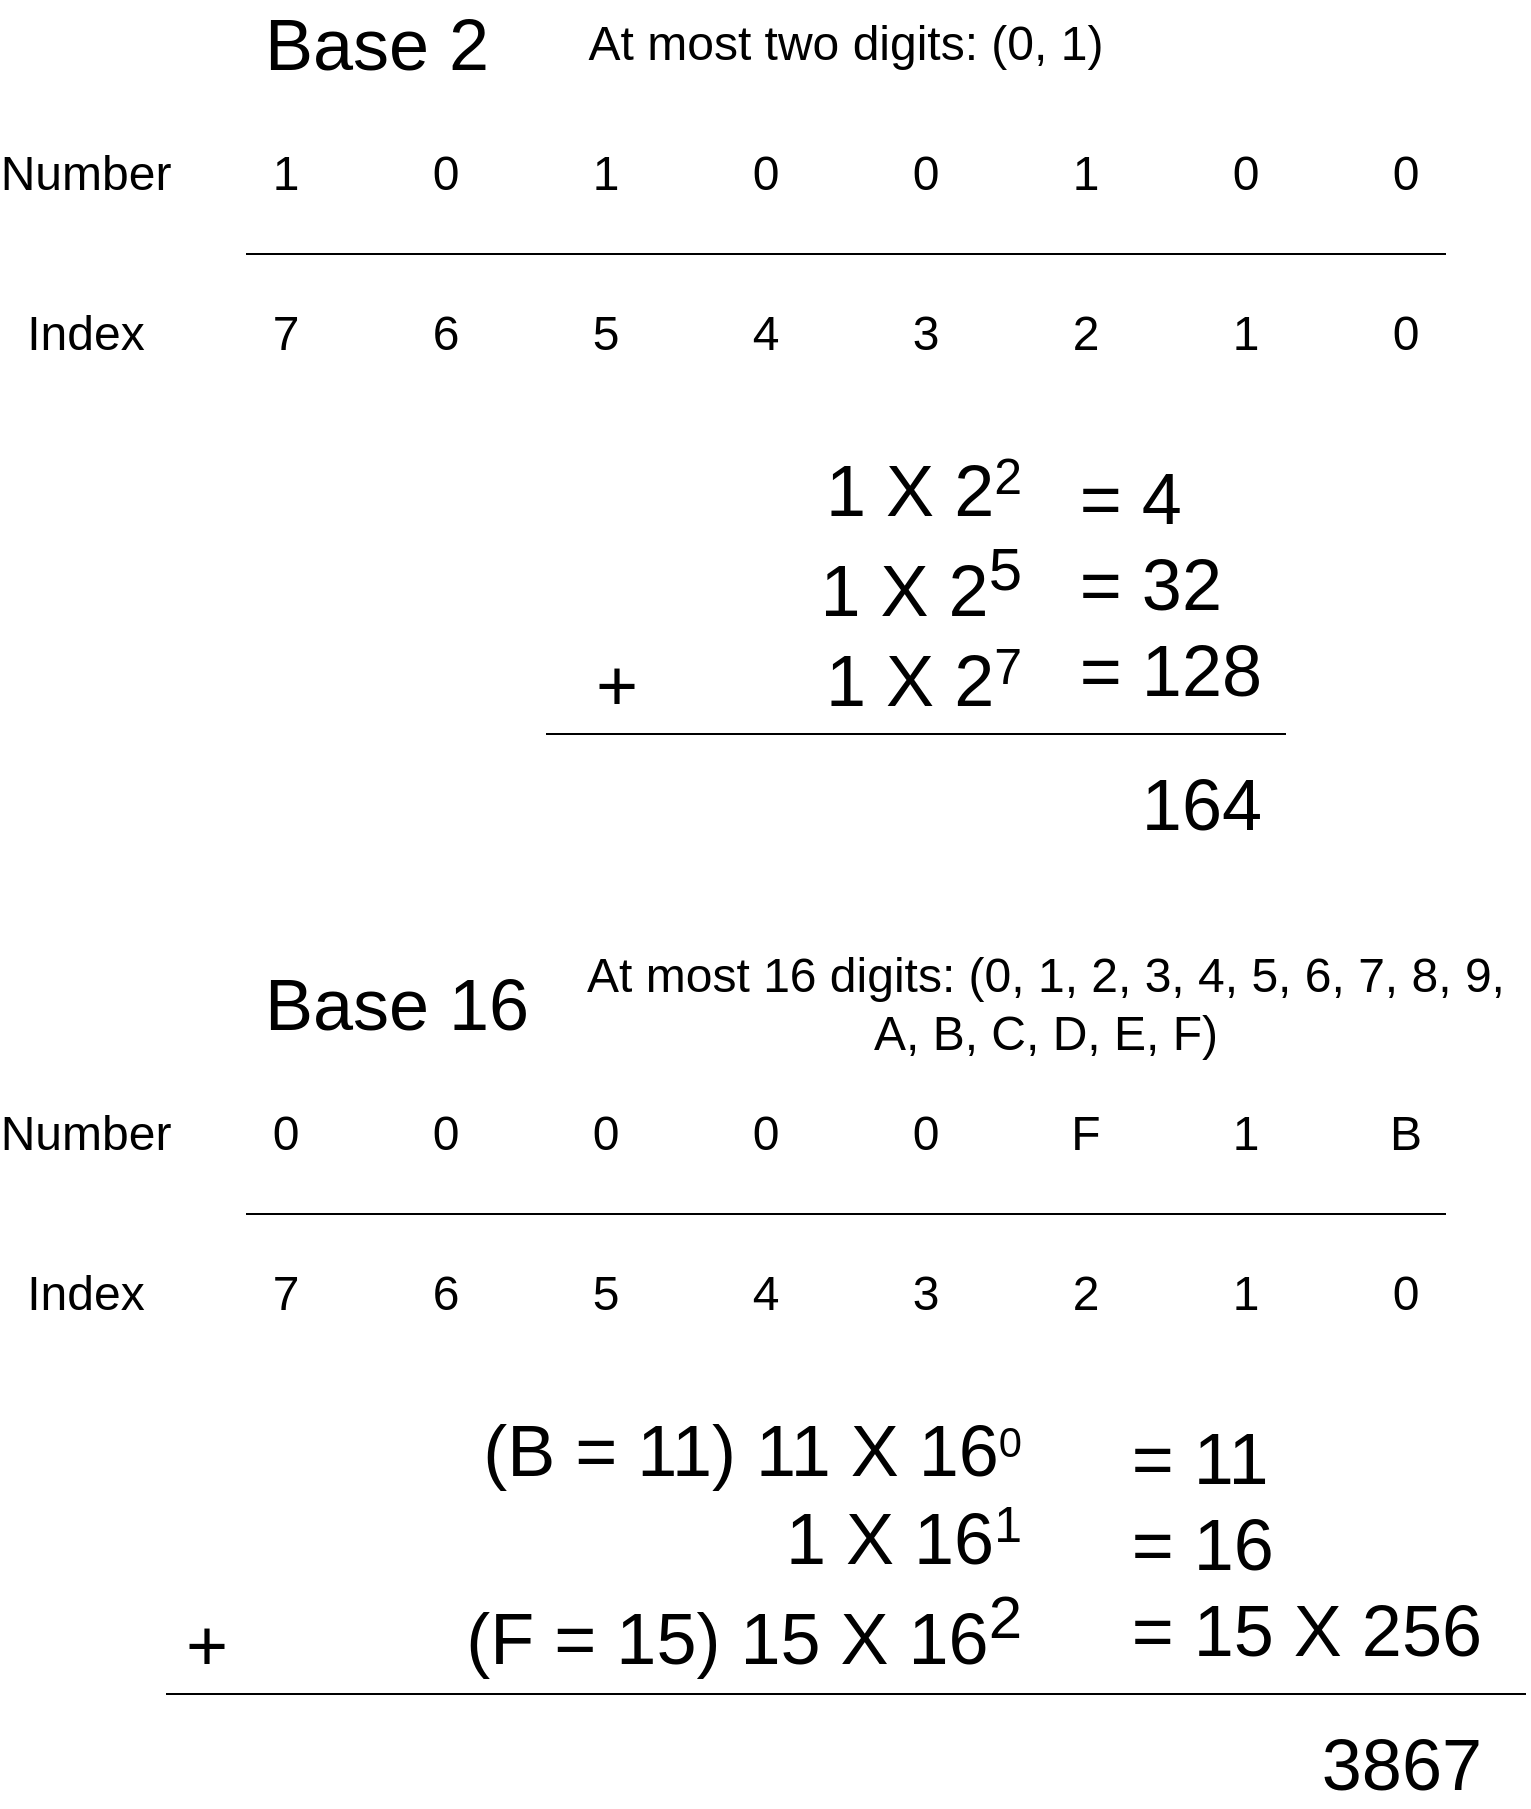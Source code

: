 <mxfile version="13.4.1" type="github"><diagram id="2gd0ICPD16O44u8mzjNY" name="Page-1"><mxGraphModel dx="872" dy="591" grid="1" gridSize="10" guides="1" tooltips="1" connect="1" arrows="1" fold="1" page="1" pageScale="1" pageWidth="850" pageHeight="1100" math="0" shadow="0"><root><mxCell id="0"/><mxCell id="1" parent="0"/><mxCell id="Bcip3BGzy7ZVjfAIhA3E-1" value="" style="endArrow=none;html=1;" edge="1" parent="1"><mxGeometry width="50" height="50" relative="1" as="geometry"><mxPoint x="160" y="200" as="sourcePoint"/><mxPoint x="760" y="200" as="targetPoint"/></mxGeometry></mxCell><mxCell id="Bcip3BGzy7ZVjfAIhA3E-3" value="&lt;font style=&quot;font-size: 24px&quot;&gt;1&lt;/font&gt;" style="text;html=1;strokeColor=none;fillColor=none;align=center;verticalAlign=middle;whiteSpace=wrap;rounded=0;" vertex="1" parent="1"><mxGeometry x="160" y="150" width="40" height="20" as="geometry"/></mxCell><mxCell id="Bcip3BGzy7ZVjfAIhA3E-4" value="&lt;font style=&quot;font-size: 24px&quot;&gt;0&lt;/font&gt;" style="text;html=1;strokeColor=none;fillColor=none;align=center;verticalAlign=middle;whiteSpace=wrap;rounded=0;" vertex="1" parent="1"><mxGeometry x="240" y="150" width="40" height="20" as="geometry"/></mxCell><mxCell id="Bcip3BGzy7ZVjfAIhA3E-5" value="&lt;font style=&quot;font-size: 24px&quot;&gt;1&lt;/font&gt;" style="text;html=1;strokeColor=none;fillColor=none;align=center;verticalAlign=middle;whiteSpace=wrap;rounded=0;" vertex="1" parent="1"><mxGeometry x="320" y="150" width="40" height="20" as="geometry"/></mxCell><mxCell id="Bcip3BGzy7ZVjfAIhA3E-6" value="&lt;font style=&quot;font-size: 24px&quot;&gt;0&lt;/font&gt;" style="text;html=1;strokeColor=none;fillColor=none;align=center;verticalAlign=middle;whiteSpace=wrap;rounded=0;" vertex="1" parent="1"><mxGeometry x="400" y="150" width="40" height="20" as="geometry"/></mxCell><mxCell id="Bcip3BGzy7ZVjfAIhA3E-9" value="&lt;font style=&quot;font-size: 24px&quot;&gt;0&lt;/font&gt;" style="text;html=1;strokeColor=none;fillColor=none;align=center;verticalAlign=middle;whiteSpace=wrap;rounded=0;" vertex="1" parent="1"><mxGeometry x="480" y="150" width="40" height="20" as="geometry"/></mxCell><mxCell id="Bcip3BGzy7ZVjfAIhA3E-10" value="&lt;font style=&quot;font-size: 24px&quot;&gt;1&lt;/font&gt;" style="text;html=1;strokeColor=none;fillColor=none;align=center;verticalAlign=middle;whiteSpace=wrap;rounded=0;" vertex="1" parent="1"><mxGeometry x="560" y="150" width="40" height="20" as="geometry"/></mxCell><mxCell id="Bcip3BGzy7ZVjfAIhA3E-11" value="&lt;font style=&quot;font-size: 24px&quot;&gt;0&lt;/font&gt;" style="text;html=1;strokeColor=none;fillColor=none;align=center;verticalAlign=middle;whiteSpace=wrap;rounded=0;" vertex="1" parent="1"><mxGeometry x="640" y="150" width="40" height="20" as="geometry"/></mxCell><mxCell id="Bcip3BGzy7ZVjfAIhA3E-12" value="&lt;font style=&quot;font-size: 24px&quot;&gt;0&lt;/font&gt;" style="text;html=1;strokeColor=none;fillColor=none;align=center;verticalAlign=middle;whiteSpace=wrap;rounded=0;" vertex="1" parent="1"><mxGeometry x="720" y="150" width="40" height="20" as="geometry"/></mxCell><mxCell id="Bcip3BGzy7ZVjfAIhA3E-13" value="&lt;font style=&quot;font-size: 36px&quot;&gt;Base 2&lt;/font&gt;" style="text;html=1;align=center;verticalAlign=middle;resizable=0;points=[];autosize=1;" vertex="1" parent="1"><mxGeometry x="160" y="80" width="130" height="30" as="geometry"/></mxCell><mxCell id="Bcip3BGzy7ZVjfAIhA3E-22" value="&lt;font style=&quot;font-size: 24px&quot;&gt;7&lt;/font&gt;" style="text;html=1;strokeColor=none;fillColor=none;align=center;verticalAlign=middle;whiteSpace=wrap;rounded=0;" vertex="1" parent="1"><mxGeometry x="160" y="230" width="40" height="20" as="geometry"/></mxCell><mxCell id="Bcip3BGzy7ZVjfAIhA3E-23" value="&lt;font style=&quot;font-size: 24px&quot;&gt;6&lt;/font&gt;" style="text;html=1;strokeColor=none;fillColor=none;align=center;verticalAlign=middle;whiteSpace=wrap;rounded=0;" vertex="1" parent="1"><mxGeometry x="240" y="230" width="40" height="20" as="geometry"/></mxCell><mxCell id="Bcip3BGzy7ZVjfAIhA3E-24" value="&lt;font style=&quot;font-size: 24px&quot;&gt;5&lt;/font&gt;" style="text;html=1;strokeColor=none;fillColor=none;align=center;verticalAlign=middle;whiteSpace=wrap;rounded=0;" vertex="1" parent="1"><mxGeometry x="320" y="230" width="40" height="20" as="geometry"/></mxCell><mxCell id="Bcip3BGzy7ZVjfAIhA3E-25" value="&lt;font style=&quot;font-size: 24px&quot;&gt;4&lt;/font&gt;" style="text;html=1;strokeColor=none;fillColor=none;align=center;verticalAlign=middle;whiteSpace=wrap;rounded=0;" vertex="1" parent="1"><mxGeometry x="400" y="230" width="40" height="20" as="geometry"/></mxCell><mxCell id="Bcip3BGzy7ZVjfAIhA3E-26" value="&lt;font style=&quot;font-size: 24px&quot;&gt;3&lt;/font&gt;" style="text;html=1;strokeColor=none;fillColor=none;align=center;verticalAlign=middle;whiteSpace=wrap;rounded=0;" vertex="1" parent="1"><mxGeometry x="480" y="230" width="40" height="20" as="geometry"/></mxCell><mxCell id="Bcip3BGzy7ZVjfAIhA3E-27" value="&lt;font style=&quot;font-size: 24px&quot;&gt;2&lt;/font&gt;" style="text;html=1;strokeColor=none;fillColor=none;align=center;verticalAlign=middle;whiteSpace=wrap;rounded=0;" vertex="1" parent="1"><mxGeometry x="560" y="230" width="40" height="20" as="geometry"/></mxCell><mxCell id="Bcip3BGzy7ZVjfAIhA3E-28" value="&lt;font style=&quot;font-size: 24px&quot;&gt;1&lt;/font&gt;" style="text;html=1;strokeColor=none;fillColor=none;align=center;verticalAlign=middle;whiteSpace=wrap;rounded=0;" vertex="1" parent="1"><mxGeometry x="640" y="230" width="40" height="20" as="geometry"/></mxCell><mxCell id="Bcip3BGzy7ZVjfAIhA3E-29" value="&lt;font style=&quot;font-size: 24px&quot;&gt;0&lt;/font&gt;" style="text;html=1;strokeColor=none;fillColor=none;align=center;verticalAlign=middle;whiteSpace=wrap;rounded=0;" vertex="1" parent="1"><mxGeometry x="720" y="230" width="40" height="20" as="geometry"/></mxCell><mxCell id="Bcip3BGzy7ZVjfAIhA3E-31" value="&lt;span style=&quot;font-size: 36px&quot;&gt;1 X 2&lt;/span&gt;&lt;span style=&quot;font-size: 30px&quot;&gt;&lt;sup&gt;2&lt;/sup&gt;&lt;/span&gt;&lt;br&gt;&lt;span style=&quot;font-size: 36px&quot;&gt;1 X 2&lt;sup&gt;5&lt;/sup&gt;&lt;/span&gt;&lt;br&gt;&lt;span style=&quot;font-size: 36px&quot;&gt;1 X 2&lt;/span&gt;&lt;span style=&quot;font-size: 30px&quot;&gt;&lt;sup&gt;7&lt;/sup&gt;&lt;/span&gt;" style="text;html=1;strokeColor=none;fillColor=none;align=right;verticalAlign=middle;whiteSpace=wrap;rounded=0;" vertex="1" parent="1"><mxGeometry x="410" y="300" width="140" height="130" as="geometry"/></mxCell><mxCell id="Bcip3BGzy7ZVjfAIhA3E-33" value="&lt;font style=&quot;font-size: 36px&quot;&gt;+&lt;/font&gt;" style="text;html=1;align=center;verticalAlign=middle;resizable=0;points=[];autosize=1;" vertex="1" parent="1"><mxGeometry x="325" y="400" width="40" height="30" as="geometry"/></mxCell><mxCell id="Bcip3BGzy7ZVjfAIhA3E-34" value="" style="endArrow=none;html=1;" edge="1" parent="1"><mxGeometry width="50" height="50" relative="1" as="geometry"><mxPoint x="310" y="440" as="sourcePoint"/><mxPoint x="680" y="440" as="targetPoint"/></mxGeometry></mxCell><mxCell id="Bcip3BGzy7ZVjfAIhA3E-37" value="&lt;div style=&quot;text-align: left&quot;&gt;&lt;span style=&quot;font-size: 36px&quot;&gt;= 4&lt;/span&gt;&lt;/div&gt;&lt;span style=&quot;font-size: 36px&quot;&gt;&lt;div style=&quot;text-align: left&quot;&gt;&lt;span&gt;= 32&lt;/span&gt;&lt;/div&gt;&lt;div style=&quot;text-align: left&quot;&gt;&lt;span&gt;= 128&lt;/span&gt;&lt;/div&gt;&lt;/span&gt;" style="text;html=1;strokeColor=none;fillColor=none;align=right;verticalAlign=middle;whiteSpace=wrap;rounded=0;" vertex="1" parent="1"><mxGeometry x="570" y="300" width="100" height="130" as="geometry"/></mxCell><mxCell id="Bcip3BGzy7ZVjfAIhA3E-38" value="&lt;div style=&quot;text-align: left&quot;&gt;&lt;span style=&quot;font-size: 36px&quot;&gt;164&lt;/span&gt;&lt;/div&gt;" style="text;html=1;strokeColor=none;fillColor=none;align=right;verticalAlign=middle;whiteSpace=wrap;rounded=0;" vertex="1" parent="1"><mxGeometry x="570" y="455" width="100" height="40" as="geometry"/></mxCell><mxCell id="Bcip3BGzy7ZVjfAIhA3E-41" value="" style="endArrow=none;html=1;" edge="1" parent="1"><mxGeometry width="50" height="50" relative="1" as="geometry"><mxPoint x="160" y="680" as="sourcePoint"/><mxPoint x="760" y="680" as="targetPoint"/></mxGeometry></mxCell><mxCell id="Bcip3BGzy7ZVjfAIhA3E-42" value="&lt;span style=&quot;font-size: 24px&quot;&gt;0&lt;/span&gt;" style="text;html=1;strokeColor=none;fillColor=none;align=center;verticalAlign=middle;whiteSpace=wrap;rounded=0;" vertex="1" parent="1"><mxGeometry x="160" y="630" width="40" height="20" as="geometry"/></mxCell><mxCell id="Bcip3BGzy7ZVjfAIhA3E-43" value="&lt;font style=&quot;font-size: 24px&quot;&gt;0&lt;/font&gt;" style="text;html=1;strokeColor=none;fillColor=none;align=center;verticalAlign=middle;whiteSpace=wrap;rounded=0;" vertex="1" parent="1"><mxGeometry x="240" y="630" width="40" height="20" as="geometry"/></mxCell><mxCell id="Bcip3BGzy7ZVjfAIhA3E-44" value="&lt;font style=&quot;font-size: 24px&quot;&gt;0&lt;/font&gt;" style="text;html=1;strokeColor=none;fillColor=none;align=center;verticalAlign=middle;whiteSpace=wrap;rounded=0;" vertex="1" parent="1"><mxGeometry x="320" y="630" width="40" height="20" as="geometry"/></mxCell><mxCell id="Bcip3BGzy7ZVjfAIhA3E-45" value="&lt;font style=&quot;font-size: 24px&quot;&gt;0&lt;/font&gt;" style="text;html=1;strokeColor=none;fillColor=none;align=center;verticalAlign=middle;whiteSpace=wrap;rounded=0;" vertex="1" parent="1"><mxGeometry x="400" y="630" width="40" height="20" as="geometry"/></mxCell><mxCell id="Bcip3BGzy7ZVjfAIhA3E-46" value="&lt;font style=&quot;font-size: 24px&quot;&gt;0&lt;/font&gt;" style="text;html=1;strokeColor=none;fillColor=none;align=center;verticalAlign=middle;whiteSpace=wrap;rounded=0;" vertex="1" parent="1"><mxGeometry x="480" y="630" width="40" height="20" as="geometry"/></mxCell><mxCell id="Bcip3BGzy7ZVjfAIhA3E-47" value="&lt;font style=&quot;font-size: 24px&quot;&gt;F&lt;/font&gt;" style="text;html=1;strokeColor=none;fillColor=none;align=center;verticalAlign=middle;whiteSpace=wrap;rounded=0;" vertex="1" parent="1"><mxGeometry x="560" y="630" width="40" height="20" as="geometry"/></mxCell><mxCell id="Bcip3BGzy7ZVjfAIhA3E-48" value="&lt;font style=&quot;font-size: 24px&quot;&gt;1&lt;/font&gt;" style="text;html=1;strokeColor=none;fillColor=none;align=center;verticalAlign=middle;whiteSpace=wrap;rounded=0;" vertex="1" parent="1"><mxGeometry x="640" y="630" width="40" height="20" as="geometry"/></mxCell><mxCell id="Bcip3BGzy7ZVjfAIhA3E-49" value="&lt;font style=&quot;font-size: 24px&quot;&gt;B&lt;/font&gt;" style="text;html=1;strokeColor=none;fillColor=none;align=center;verticalAlign=middle;whiteSpace=wrap;rounded=0;" vertex="1" parent="1"><mxGeometry x="720" y="630" width="40" height="20" as="geometry"/></mxCell><mxCell id="Bcip3BGzy7ZVjfAIhA3E-50" value="&lt;font style=&quot;font-size: 36px&quot;&gt;Base 16&lt;/font&gt;" style="text;html=1;align=center;verticalAlign=middle;resizable=0;points=[];autosize=1;" vertex="1" parent="1"><mxGeometry x="160" y="560" width="150" height="30" as="geometry"/></mxCell><mxCell id="Bcip3BGzy7ZVjfAIhA3E-51" value="&lt;font style=&quot;font-size: 24px&quot;&gt;7&lt;/font&gt;" style="text;html=1;strokeColor=none;fillColor=none;align=center;verticalAlign=middle;whiteSpace=wrap;rounded=0;" vertex="1" parent="1"><mxGeometry x="160" y="710" width="40" height="20" as="geometry"/></mxCell><mxCell id="Bcip3BGzy7ZVjfAIhA3E-52" value="&lt;font style=&quot;font-size: 24px&quot;&gt;6&lt;/font&gt;" style="text;html=1;strokeColor=none;fillColor=none;align=center;verticalAlign=middle;whiteSpace=wrap;rounded=0;" vertex="1" parent="1"><mxGeometry x="240" y="710" width="40" height="20" as="geometry"/></mxCell><mxCell id="Bcip3BGzy7ZVjfAIhA3E-53" value="&lt;font style=&quot;font-size: 24px&quot;&gt;5&lt;/font&gt;" style="text;html=1;strokeColor=none;fillColor=none;align=center;verticalAlign=middle;whiteSpace=wrap;rounded=0;" vertex="1" parent="1"><mxGeometry x="320" y="710" width="40" height="20" as="geometry"/></mxCell><mxCell id="Bcip3BGzy7ZVjfAIhA3E-54" value="&lt;font style=&quot;font-size: 24px&quot;&gt;4&lt;/font&gt;" style="text;html=1;strokeColor=none;fillColor=none;align=center;verticalAlign=middle;whiteSpace=wrap;rounded=0;" vertex="1" parent="1"><mxGeometry x="400" y="710" width="40" height="20" as="geometry"/></mxCell><mxCell id="Bcip3BGzy7ZVjfAIhA3E-55" value="&lt;font style=&quot;font-size: 24px&quot;&gt;3&lt;/font&gt;" style="text;html=1;strokeColor=none;fillColor=none;align=center;verticalAlign=middle;whiteSpace=wrap;rounded=0;" vertex="1" parent="1"><mxGeometry x="480" y="710" width="40" height="20" as="geometry"/></mxCell><mxCell id="Bcip3BGzy7ZVjfAIhA3E-56" value="&lt;font style=&quot;font-size: 24px&quot;&gt;2&lt;/font&gt;" style="text;html=1;strokeColor=none;fillColor=none;align=center;verticalAlign=middle;whiteSpace=wrap;rounded=0;" vertex="1" parent="1"><mxGeometry x="560" y="710" width="40" height="20" as="geometry"/></mxCell><mxCell id="Bcip3BGzy7ZVjfAIhA3E-57" value="&lt;font style=&quot;font-size: 24px&quot;&gt;1&lt;/font&gt;" style="text;html=1;strokeColor=none;fillColor=none;align=center;verticalAlign=middle;whiteSpace=wrap;rounded=0;" vertex="1" parent="1"><mxGeometry x="640" y="710" width="40" height="20" as="geometry"/></mxCell><mxCell id="Bcip3BGzy7ZVjfAIhA3E-58" value="&lt;font style=&quot;font-size: 24px&quot;&gt;0&lt;/font&gt;" style="text;html=1;strokeColor=none;fillColor=none;align=center;verticalAlign=middle;whiteSpace=wrap;rounded=0;" vertex="1" parent="1"><mxGeometry x="720" y="710" width="40" height="20" as="geometry"/></mxCell><mxCell id="Bcip3BGzy7ZVjfAIhA3E-59" value="&lt;span style=&quot;font-size: 36px&quot;&gt;(B = 11) 11 X 16&lt;/span&gt;&lt;span style=&quot;font-size: 25px&quot;&gt;&lt;sup&gt;0&lt;/sup&gt;&lt;/span&gt;&lt;br&gt;&lt;span style=&quot;font-size: 36px&quot;&gt;1 X 16&lt;/span&gt;&lt;span style=&quot;font-size: 30px&quot;&gt;&lt;sup&gt;1&lt;/sup&gt;&lt;/span&gt;&lt;br&gt;&lt;span style=&quot;font-size: 36px&quot;&gt;(F = 15) 15 X 16&lt;sup&gt;2&lt;/sup&gt;&lt;/span&gt;" style="text;html=1;strokeColor=none;fillColor=none;align=right;verticalAlign=middle;whiteSpace=wrap;rounded=0;" vertex="1" parent="1"><mxGeometry x="260" y="780" width="290" height="130" as="geometry"/></mxCell><mxCell id="Bcip3BGzy7ZVjfAIhA3E-60" value="&lt;font style=&quot;font-size: 36px&quot;&gt;+&lt;/font&gt;" style="text;html=1;align=center;verticalAlign=middle;resizable=0;points=[];autosize=1;" vertex="1" parent="1"><mxGeometry x="120" y="880" width="40" height="30" as="geometry"/></mxCell><mxCell id="Bcip3BGzy7ZVjfAIhA3E-61" value="" style="endArrow=none;html=1;" edge="1" parent="1"><mxGeometry width="50" height="50" relative="1" as="geometry"><mxPoint x="120" y="920" as="sourcePoint"/><mxPoint x="800" y="920" as="targetPoint"/></mxGeometry></mxCell><mxCell id="Bcip3BGzy7ZVjfAIhA3E-62" value="&lt;div style=&quot;text-align: left&quot;&gt;&lt;span style=&quot;font-size: 36px&quot;&gt;= 11&lt;/span&gt;&lt;/div&gt;&lt;span style=&quot;font-size: 36px&quot;&gt;&lt;div style=&quot;text-align: left&quot;&gt;&lt;span&gt;= 16&lt;/span&gt;&lt;/div&gt;&lt;div style=&quot;text-align: left&quot;&gt;&lt;span&gt;= 15 X 256&lt;/span&gt;&lt;/div&gt;&lt;/span&gt;" style="text;html=1;strokeColor=none;fillColor=none;align=right;verticalAlign=middle;whiteSpace=wrap;rounded=0;" vertex="1" parent="1"><mxGeometry x="570" y="780" width="210" height="130" as="geometry"/></mxCell><mxCell id="Bcip3BGzy7ZVjfAIhA3E-63" value="&lt;div style=&quot;text-align: left&quot;&gt;&lt;font style=&quot;font-size: 36px&quot;&gt;3867&lt;/font&gt;&lt;/div&gt;" style="text;html=1;strokeColor=none;fillColor=none;align=right;verticalAlign=middle;whiteSpace=wrap;rounded=0;" vertex="1" parent="1"><mxGeometry x="590" y="935" width="190" height="40" as="geometry"/></mxCell><mxCell id="Bcip3BGzy7ZVjfAIhA3E-64" value="&lt;font style=&quot;font-size: 24px&quot;&gt;At most two digits: (0, 1)&lt;/font&gt;" style="text;html=1;strokeColor=none;fillColor=none;align=center;verticalAlign=middle;whiteSpace=wrap;rounded=0;" vertex="1" parent="1"><mxGeometry x="320" y="85" width="280" height="20" as="geometry"/></mxCell><mxCell id="Bcip3BGzy7ZVjfAIhA3E-65" value="&lt;font style=&quot;font-size: 24px&quot;&gt;At most 16 digits: (0, 1, 2, 3, 4, 5, 6, 7, 8, 9, A, B, C, D, E, F)&lt;/font&gt;" style="text;html=1;strokeColor=none;fillColor=none;align=center;verticalAlign=middle;whiteSpace=wrap;rounded=0;" vertex="1" parent="1"><mxGeometry x="320" y="565" width="480" height="20" as="geometry"/></mxCell><mxCell id="Bcip3BGzy7ZVjfAIhA3E-66" value="&lt;font style=&quot;font-size: 24px&quot;&gt;Number&lt;/font&gt;" style="text;html=1;strokeColor=none;fillColor=none;align=center;verticalAlign=middle;whiteSpace=wrap;rounded=0;" vertex="1" parent="1"><mxGeometry x="40" y="150" width="80" height="20" as="geometry"/></mxCell><mxCell id="Bcip3BGzy7ZVjfAIhA3E-67" value="&lt;span style=&quot;font-size: 24px&quot;&gt;Index&lt;/span&gt;" style="text;html=1;strokeColor=none;fillColor=none;align=center;verticalAlign=middle;whiteSpace=wrap;rounded=0;" vertex="1" parent="1"><mxGeometry x="40" y="230" width="80" height="20" as="geometry"/></mxCell><mxCell id="Bcip3BGzy7ZVjfAIhA3E-68" value="&lt;font style=&quot;font-size: 24px&quot;&gt;Number&lt;/font&gt;" style="text;html=1;strokeColor=none;fillColor=none;align=center;verticalAlign=middle;whiteSpace=wrap;rounded=0;" vertex="1" parent="1"><mxGeometry x="40" y="630" width="80" height="20" as="geometry"/></mxCell><mxCell id="Bcip3BGzy7ZVjfAIhA3E-69" value="&lt;span style=&quot;font-size: 24px&quot;&gt;Index&lt;/span&gt;" style="text;html=1;strokeColor=none;fillColor=none;align=center;verticalAlign=middle;whiteSpace=wrap;rounded=0;" vertex="1" parent="1"><mxGeometry x="40" y="710" width="80" height="20" as="geometry"/></mxCell></root></mxGraphModel></diagram></mxfile>